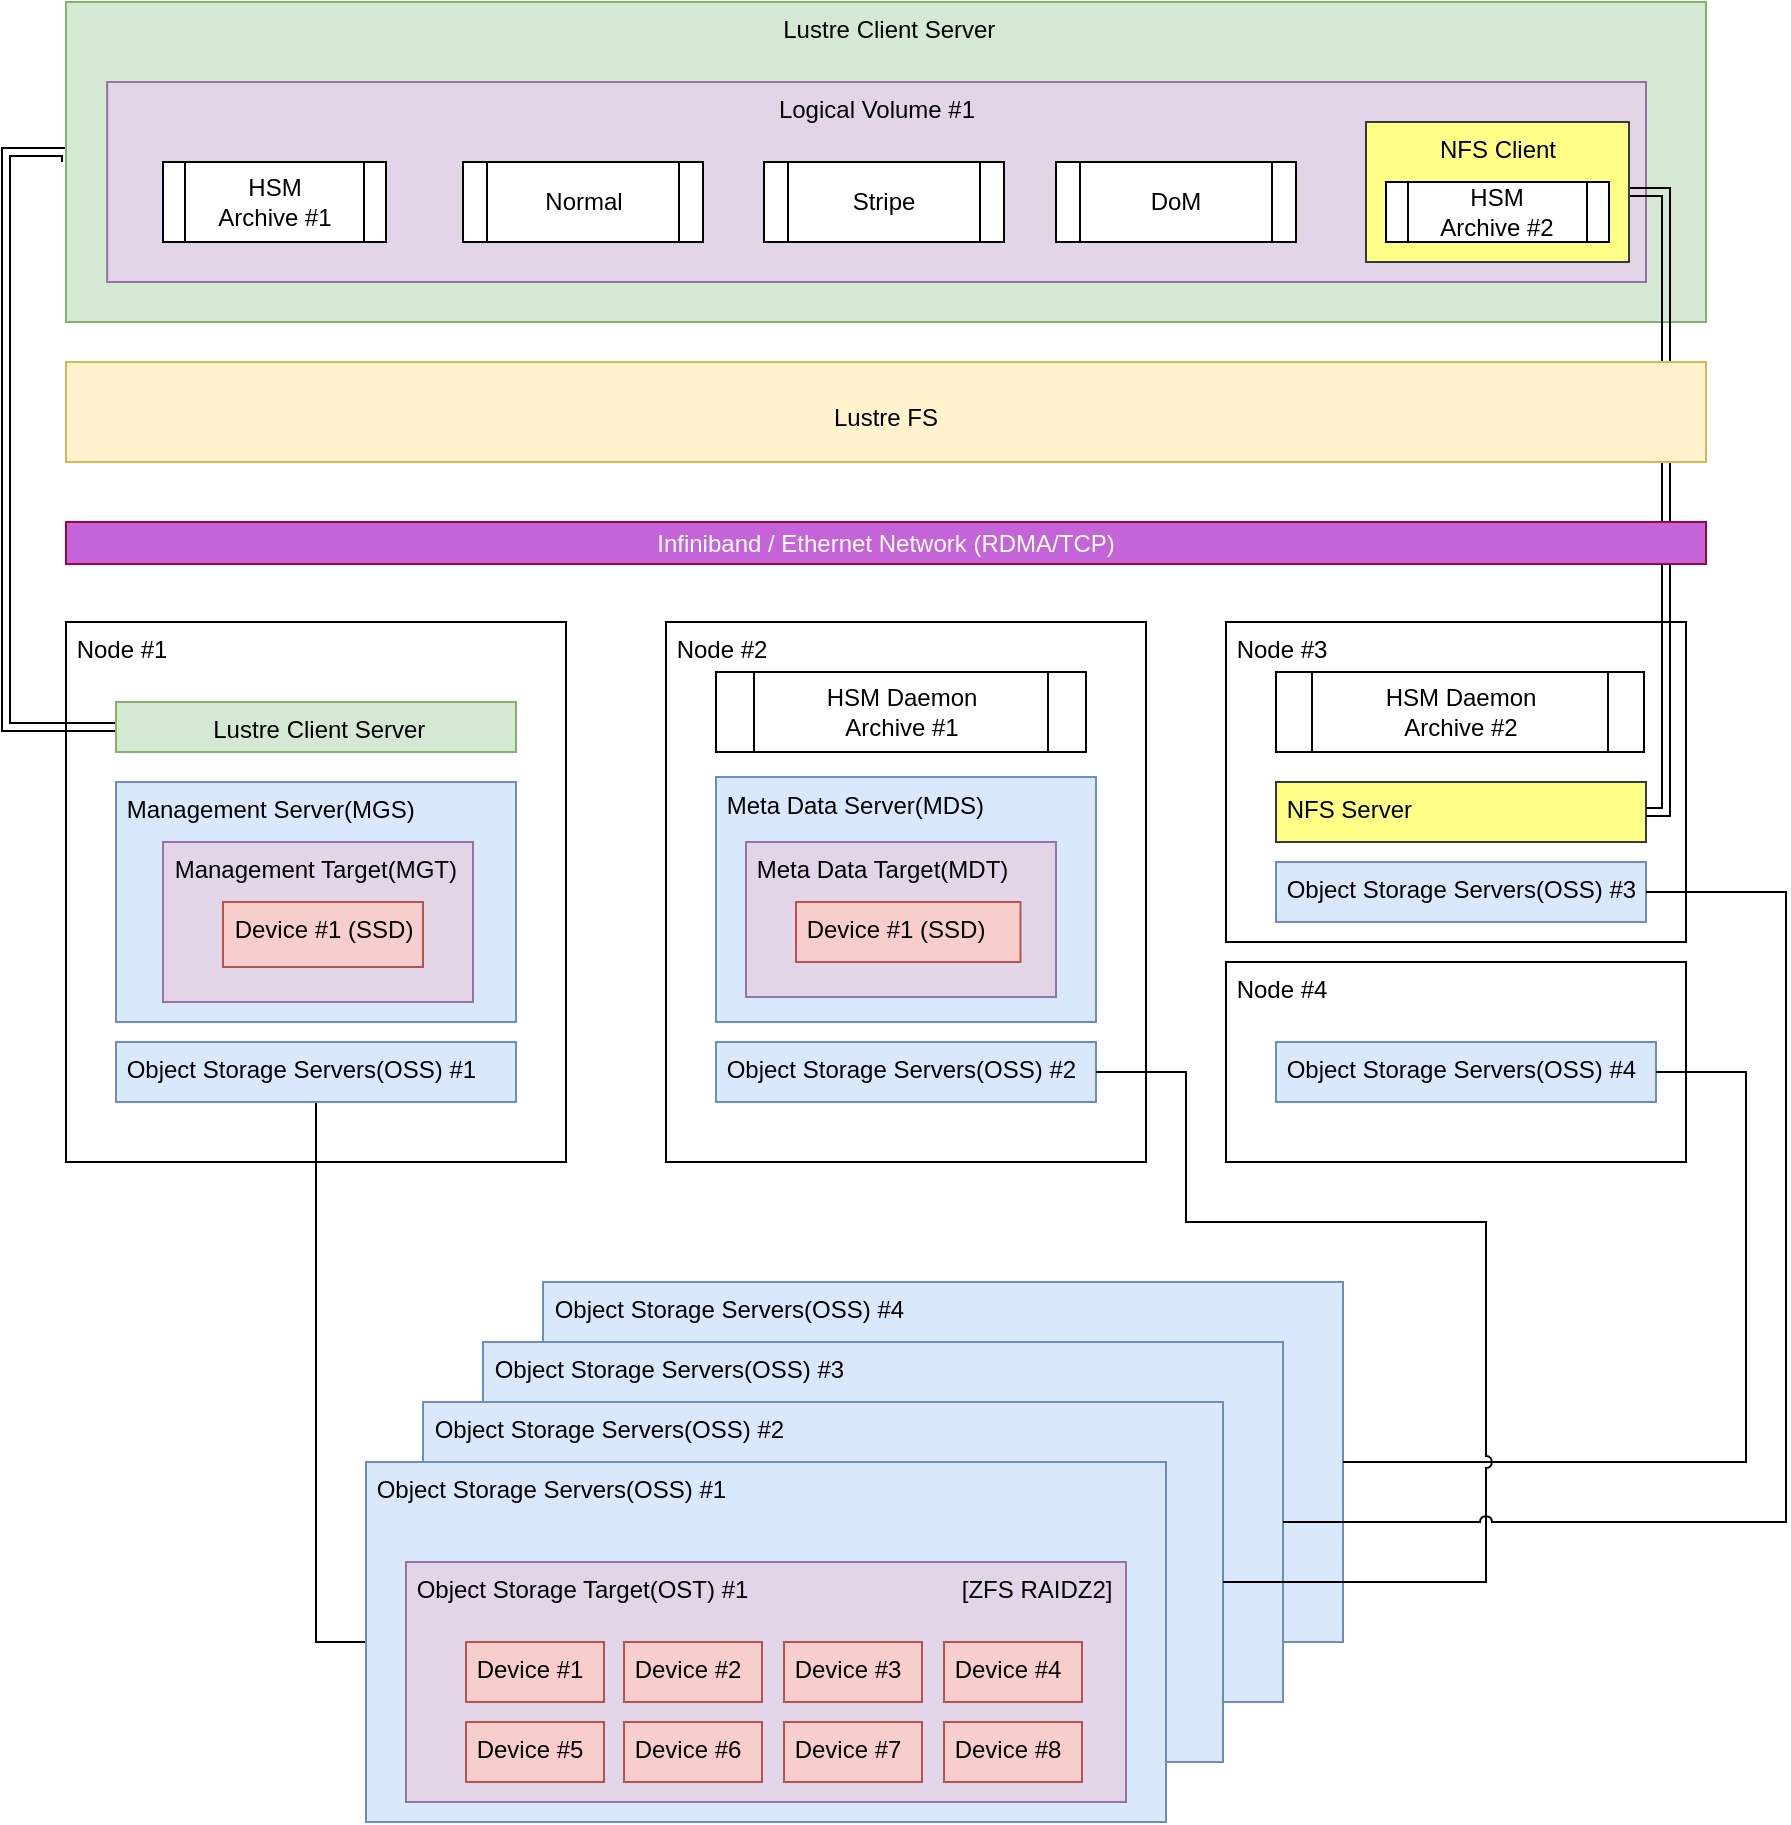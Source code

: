 <mxfile version="20.0.4" type="github" pages="2">
  <diagram id="fS_jw96vKjEwGfNcRvxQ" name="Page-1">
    <mxGraphModel dx="1422" dy="762" grid="1" gridSize="10" guides="1" tooltips="1" connect="1" arrows="1" fold="1" page="1" pageScale="1" pageWidth="827" pageHeight="1169" math="0" shadow="0">
      <root>
        <mxCell id="0" />
        <mxCell id="1" parent="0" />
        <mxCell id="qtY3qh8mTVoA4nLyecrv-3" value="&amp;nbsp;Node #1&amp;nbsp;&lt;br&gt;" style="rounded=0;whiteSpace=wrap;html=1;align=left;verticalAlign=top;" parent="1" vertex="1">
          <mxGeometry x="80" y="330" width="250" height="270" as="geometry" />
        </mxCell>
        <mxCell id="ozoCwilBdho515e5NpQp-2" value="&amp;nbsp;Management Server(MGS)" style="rounded=0;whiteSpace=wrap;html=1;align=left;verticalAlign=top;fillColor=#dae8fc;strokeColor=#6c8ebf;" parent="1" vertex="1">
          <mxGeometry x="105" y="410" width="200" height="120" as="geometry" />
        </mxCell>
        <mxCell id="ozoCwilBdho515e5NpQp-18" value="&amp;nbsp;Management Target(MGT)" style="rounded=0;whiteSpace=wrap;html=1;align=left;verticalAlign=top;fillColor=#e1d5e7;strokeColor=#9673a6;" parent="1" vertex="1">
          <mxGeometry x="128.5" y="440" width="155" height="80" as="geometry" />
        </mxCell>
        <mxCell id="ozoCwilBdho515e5NpQp-19" value="&lt;div style=&quot;text-align: center;&quot;&gt;&lt;span style=&quot;background-color: initial;&quot;&gt;&amp;nbsp;Device #1&amp;nbsp;&lt;/span&gt;&lt;span style=&quot;background-color: initial;&quot;&gt;(SSD)&lt;/span&gt;&lt;/div&gt;" style="rounded=0;whiteSpace=wrap;html=1;align=left;verticalAlign=top;fillColor=#f8cecc;strokeColor=#b85450;" parent="1" vertex="1">
          <mxGeometry x="158.5" y="470" width="100" height="32.5" as="geometry" />
        </mxCell>
        <mxCell id="tVN6Rmb8Bz77yazrLn0k-1" value="&amp;nbsp;Object Storage Servers(OSS) #4" style="rounded=0;whiteSpace=wrap;html=1;align=left;verticalAlign=top;fillColor=#dae8fc;strokeColor=#6c8ebf;" parent="1" vertex="1">
          <mxGeometry x="318.5" y="660" width="400" height="180" as="geometry" />
        </mxCell>
        <mxCell id="tVN6Rmb8Bz77yazrLn0k-2" value="&amp;nbsp;Object Storage Servers(OSS) #3" style="rounded=0;whiteSpace=wrap;html=1;align=left;verticalAlign=top;fillColor=#dae8fc;strokeColor=#6c8ebf;" parent="1" vertex="1">
          <mxGeometry x="288.5" y="690" width="400" height="180" as="geometry" />
        </mxCell>
        <mxCell id="tVN6Rmb8Bz77yazrLn0k-3" value="&amp;nbsp;Object Storage Servers(OSS) #2" style="rounded=0;whiteSpace=wrap;html=1;align=left;verticalAlign=top;fillColor=#dae8fc;strokeColor=#6c8ebf;" parent="1" vertex="1">
          <mxGeometry x="258.5" y="720" width="400" height="180" as="geometry" />
        </mxCell>
        <mxCell id="tVN6Rmb8Bz77yazrLn0k-37" style="edgeStyle=orthogonalEdgeStyle;rounded=0;orthogonalLoop=1;jettySize=auto;html=1;exitX=0;exitY=0.5;exitDx=0;exitDy=0;fontSize=12;endArrow=none;endFill=0;" parent="1" source="tVN6Rmb8Bz77yazrLn0k-4" target="tVN6Rmb8Bz77yazrLn0k-14" edge="1">
          <mxGeometry relative="1" as="geometry" />
        </mxCell>
        <mxCell id="tVN6Rmb8Bz77yazrLn0k-4" value="&amp;nbsp;Object Storage Servers(OSS) #1" style="rounded=0;whiteSpace=wrap;html=1;align=left;verticalAlign=top;fillColor=#dae8fc;strokeColor=#6c8ebf;" parent="1" vertex="1">
          <mxGeometry x="230" y="750" width="400" height="180" as="geometry" />
        </mxCell>
        <mxCell id="tVN6Rmb8Bz77yazrLn0k-5" value="&amp;nbsp;Object Storage Target(OST) #1&amp;nbsp; &amp;nbsp; &amp;nbsp; &amp;nbsp; &amp;nbsp; &amp;nbsp; &amp;nbsp; &amp;nbsp; &amp;nbsp; &amp;nbsp; &amp;nbsp; &amp;nbsp; &amp;nbsp; &amp;nbsp; &amp;nbsp; &amp;nbsp; [ZFS RAIDZ2]&amp;nbsp;" style="rounded=0;whiteSpace=wrap;html=1;align=left;verticalAlign=top;fillColor=#e1d5e7;strokeColor=#9673a6;" parent="1" vertex="1">
          <mxGeometry x="250" y="800" width="360" height="120" as="geometry" />
        </mxCell>
        <mxCell id="tVN6Rmb8Bz77yazrLn0k-6" value="&amp;nbsp;Device #1" style="rounded=0;whiteSpace=wrap;html=1;align=left;verticalAlign=top;fillColor=#f8cecc;strokeColor=#b85450;" parent="1" vertex="1">
          <mxGeometry x="280" y="840" width="69" height="30" as="geometry" />
        </mxCell>
        <mxCell id="tVN6Rmb8Bz77yazrLn0k-7" value="&amp;nbsp;Device #2" style="rounded=0;whiteSpace=wrap;html=1;align=left;verticalAlign=top;fillColor=#f8cecc;strokeColor=#b85450;" parent="1" vertex="1">
          <mxGeometry x="359" y="840" width="69" height="30" as="geometry" />
        </mxCell>
        <mxCell id="tVN6Rmb8Bz77yazrLn0k-8" value="&amp;nbsp;Device #3" style="rounded=0;whiteSpace=wrap;html=1;align=left;verticalAlign=top;fillColor=#f8cecc;strokeColor=#b85450;" parent="1" vertex="1">
          <mxGeometry x="439" y="840" width="69" height="30" as="geometry" />
        </mxCell>
        <mxCell id="tVN6Rmb8Bz77yazrLn0k-9" value="&amp;nbsp;Device #4" style="rounded=0;whiteSpace=wrap;html=1;align=left;verticalAlign=top;fillColor=#f8cecc;strokeColor=#b85450;" parent="1" vertex="1">
          <mxGeometry x="519" y="840" width="69" height="30" as="geometry" />
        </mxCell>
        <mxCell id="tVN6Rmb8Bz77yazrLn0k-10" value="&amp;nbsp;Device #5" style="rounded=0;whiteSpace=wrap;html=1;align=left;verticalAlign=top;fillColor=#f8cecc;strokeColor=#b85450;" parent="1" vertex="1">
          <mxGeometry x="280" y="880" width="69" height="30" as="geometry" />
        </mxCell>
        <mxCell id="tVN6Rmb8Bz77yazrLn0k-11" value="&amp;nbsp;Device #6" style="rounded=0;whiteSpace=wrap;html=1;align=left;verticalAlign=top;fillColor=#f8cecc;strokeColor=#b85450;" parent="1" vertex="1">
          <mxGeometry x="359" y="880" width="69" height="30" as="geometry" />
        </mxCell>
        <mxCell id="tVN6Rmb8Bz77yazrLn0k-12" value="&amp;nbsp;Device #7" style="rounded=0;whiteSpace=wrap;html=1;align=left;verticalAlign=top;fillColor=#f8cecc;strokeColor=#b85450;" parent="1" vertex="1">
          <mxGeometry x="439" y="880" width="69" height="30" as="geometry" />
        </mxCell>
        <mxCell id="tVN6Rmb8Bz77yazrLn0k-13" value="&amp;nbsp;Device #8" style="rounded=0;whiteSpace=wrap;html=1;align=left;verticalAlign=top;fillColor=#f8cecc;strokeColor=#b85450;" parent="1" vertex="1">
          <mxGeometry x="519" y="880" width="69" height="30" as="geometry" />
        </mxCell>
        <mxCell id="tVN6Rmb8Bz77yazrLn0k-14" value="&amp;nbsp;Object Storage Servers(OSS) #1" style="rounded=0;whiteSpace=wrap;html=1;align=left;verticalAlign=top;fillColor=#dae8fc;strokeColor=#6c8ebf;" parent="1" vertex="1">
          <mxGeometry x="105" y="540" width="200" height="30" as="geometry" />
        </mxCell>
        <mxCell id="tVN6Rmb8Bz77yazrLn0k-16" value="&amp;nbsp;Node #3" style="rounded=0;whiteSpace=wrap;html=1;align=left;verticalAlign=top;" parent="1" vertex="1">
          <mxGeometry x="660" y="330" width="230" height="160" as="geometry" />
        </mxCell>
        <mxCell id="tVN6Rmb8Bz77yazrLn0k-18" value="&amp;nbsp;Object Storage Servers(OSS) #3" style="rounded=0;whiteSpace=wrap;html=1;align=left;verticalAlign=top;fillColor=#dae8fc;strokeColor=#6c8ebf;" parent="1" vertex="1">
          <mxGeometry x="685" y="450" width="185" height="30" as="geometry" />
        </mxCell>
        <mxCell id="tVN6Rmb8Bz77yazrLn0k-19" value="&amp;nbsp;Node #4" style="rounded=0;whiteSpace=wrap;html=1;align=left;verticalAlign=top;" parent="1" vertex="1">
          <mxGeometry x="660" y="500" width="230" height="100" as="geometry" />
        </mxCell>
        <mxCell id="tVN6Rmb8Bz77yazrLn0k-20" value="&amp;nbsp;Object Storage Servers(OSS) #4" style="rounded=0;whiteSpace=wrap;html=1;align=left;verticalAlign=top;fillColor=#dae8fc;strokeColor=#6c8ebf;" parent="1" vertex="1">
          <mxGeometry x="685" y="540" width="190" height="30" as="geometry" />
        </mxCell>
        <mxCell id="tVN6Rmb8Bz77yazrLn0k-76" style="edgeStyle=orthogonalEdgeStyle;shape=link;rounded=0;orthogonalLoop=1;jettySize=auto;html=1;exitX=0;exitY=0.5;exitDx=0;exitDy=0;entryX=0;entryY=0.5;entryDx=0;entryDy=0;fontSize=12;endArrow=none;endFill=0;" parent="1" source="tVN6Rmb8Bz77yazrLn0k-29" target="tVN6Rmb8Bz77yazrLn0k-45" edge="1">
          <mxGeometry relative="1" as="geometry">
            <Array as="points">
              <mxPoint x="50" y="383" />
              <mxPoint x="50" y="95" />
            </Array>
          </mxGeometry>
        </mxCell>
        <mxCell id="tVN6Rmb8Bz77yazrLn0k-29" value="&amp;nbsp;Lustre Client Server" style="rounded=0;whiteSpace=wrap;html=1;align=center;verticalAlign=top;fillColor=#d5e8d4;strokeColor=#82b366;" parent="1" vertex="1">
          <mxGeometry x="105" y="370" width="200" height="25" as="geometry" />
        </mxCell>
        <mxCell id="tVN6Rmb8Bz77yazrLn0k-31" value="&amp;nbsp;Node #2" style="rounded=0;whiteSpace=wrap;html=1;align=left;verticalAlign=top;" parent="1" vertex="1">
          <mxGeometry x="380" y="330" width="240" height="270" as="geometry" />
        </mxCell>
        <mxCell id="tVN6Rmb8Bz77yazrLn0k-32" value="&amp;nbsp;Meta Data Server(MDS)" style="rounded=0;whiteSpace=wrap;html=1;align=left;verticalAlign=top;fillColor=#dae8fc;strokeColor=#6c8ebf;" parent="1" vertex="1">
          <mxGeometry x="405" y="407.5" width="190" height="122.5" as="geometry" />
        </mxCell>
        <mxCell id="tVN6Rmb8Bz77yazrLn0k-33" value="&amp;nbsp;Object Storage Servers(OSS) #2" style="rounded=0;whiteSpace=wrap;html=1;align=left;verticalAlign=top;fillColor=#dae8fc;strokeColor=#6c8ebf;" parent="1" vertex="1">
          <mxGeometry x="405" y="540" width="190" height="30" as="geometry" />
        </mxCell>
        <mxCell id="tVN6Rmb8Bz77yazrLn0k-34" value="&amp;nbsp;Meta Data Target(MDT)" style="rounded=0;whiteSpace=wrap;html=1;align=left;verticalAlign=top;fillColor=#e1d5e7;strokeColor=#9673a6;" parent="1" vertex="1">
          <mxGeometry x="420" y="440" width="155" height="77.5" as="geometry" />
        </mxCell>
        <mxCell id="tVN6Rmb8Bz77yazrLn0k-35" value="&lt;div style=&quot;text-align: center;&quot;&gt;&lt;span style=&quot;background-color: initial;&quot;&gt;&amp;nbsp;Device #1&amp;nbsp;&lt;/span&gt;&lt;span style=&quot;background-color: initial;&quot;&gt;(SSD)&lt;/span&gt;&lt;/div&gt;" style="rounded=0;whiteSpace=wrap;html=1;align=left;verticalAlign=top;fillColor=#f8cecc;strokeColor=#b85450;" parent="1" vertex="1">
          <mxGeometry x="445" y="470" width="112.25" height="30" as="geometry" />
        </mxCell>
        <mxCell id="tVN6Rmb8Bz77yazrLn0k-42" style="edgeStyle=orthogonalEdgeStyle;rounded=0;orthogonalLoop=1;jettySize=auto;html=1;exitX=1;exitY=0.5;exitDx=0;exitDy=0;entryX=1;entryY=0.5;entryDx=0;entryDy=0;fontSize=12;endArrow=none;endFill=0;jumpStyle=arc;" parent="1" source="tVN6Rmb8Bz77yazrLn0k-1" target="tVN6Rmb8Bz77yazrLn0k-20" edge="1">
          <mxGeometry relative="1" as="geometry">
            <Array as="points">
              <mxPoint x="920" y="750" />
              <mxPoint x="920" y="555" />
            </Array>
          </mxGeometry>
        </mxCell>
        <mxCell id="tVN6Rmb8Bz77yazrLn0k-43" style="edgeStyle=orthogonalEdgeStyle;rounded=0;orthogonalLoop=1;jettySize=auto;html=1;exitX=1;exitY=0.5;exitDx=0;exitDy=0;fontSize=12;endArrow=none;endFill=0;jumpStyle=arc;" parent="1" source="tVN6Rmb8Bz77yazrLn0k-3" target="tVN6Rmb8Bz77yazrLn0k-33" edge="1">
          <mxGeometry relative="1" as="geometry">
            <Array as="points">
              <mxPoint x="790" y="810" />
              <mxPoint x="790" y="630" />
              <mxPoint x="640" y="630" />
              <mxPoint x="640" y="555" />
            </Array>
          </mxGeometry>
        </mxCell>
        <mxCell id="tVN6Rmb8Bz77yazrLn0k-45" value="&amp;nbsp;Lustre Client Server" style="rounded=0;whiteSpace=wrap;html=1;align=center;verticalAlign=top;fillColor=#d5e8d4;strokeColor=#82b366;" parent="1" vertex="1">
          <mxGeometry x="80" y="20" width="820" height="160" as="geometry" />
        </mxCell>
        <mxCell id="tVN6Rmb8Bz77yazrLn0k-66" value="Logical Volume #1" style="rounded=0;whiteSpace=wrap;html=1;align=center;verticalAlign=top;fillColor=#e1d5e7;strokeColor=#9673a6;" parent="1" vertex="1">
          <mxGeometry x="100.57" y="60" width="769.43" height="100" as="geometry" />
        </mxCell>
        <mxCell id="tVN6Rmb8Bz77yazrLn0k-65" value="HSM&lt;br&gt;Archive #1" style="shape=process;whiteSpace=wrap;html=1;backgroundOutline=1;fontSize=12;" parent="1" vertex="1">
          <mxGeometry x="128.5" y="100" width="111.5" height="40" as="geometry" />
        </mxCell>
        <mxCell id="tVN6Rmb8Bz77yazrLn0k-77" value="Normal" style="shape=process;whiteSpace=wrap;html=1;backgroundOutline=1;fontSize=12;" parent="1" vertex="1">
          <mxGeometry x="278.5" y="100" width="120" height="40" as="geometry" />
        </mxCell>
        <mxCell id="tVN6Rmb8Bz77yazrLn0k-78" value="Stripe" style="shape=process;whiteSpace=wrap;html=1;backgroundOutline=1;fontSize=12;" parent="1" vertex="1">
          <mxGeometry x="429" y="100" width="120" height="40" as="geometry" />
        </mxCell>
        <mxCell id="tVN6Rmb8Bz77yazrLn0k-79" value="DoM" style="shape=process;whiteSpace=wrap;html=1;backgroundOutline=1;fontSize=12;" parent="1" vertex="1">
          <mxGeometry x="575" y="100" width="120" height="40" as="geometry" />
        </mxCell>
        <mxCell id="tVN6Rmb8Bz77yazrLn0k-80" value="HSM Daemon&lt;br&gt;Archive #1" style="shape=process;whiteSpace=wrap;html=1;backgroundOutline=1;fontSize=12;" parent="1" vertex="1">
          <mxGeometry x="405" y="355" width="185" height="40" as="geometry" />
        </mxCell>
        <mxCell id="tVN6Rmb8Bz77yazrLn0k-81" value="&amp;nbsp;NFS Server" style="rounded=0;whiteSpace=wrap;html=1;align=left;verticalAlign=top;fillColor=#ffff88;strokeColor=#36393d;" parent="1" vertex="1">
          <mxGeometry x="685" y="410" width="185" height="30" as="geometry" />
        </mxCell>
        <mxCell id="tVN6Rmb8Bz77yazrLn0k-82" value="HSM Daemon&lt;br&gt;Archive #2" style="shape=process;whiteSpace=wrap;html=1;backgroundOutline=1;fontSize=12;" parent="1" vertex="1">
          <mxGeometry x="685" y="355" width="184" height="40" as="geometry" />
        </mxCell>
        <mxCell id="tVN6Rmb8Bz77yazrLn0k-41" style="edgeStyle=orthogonalEdgeStyle;rounded=0;orthogonalLoop=1;jettySize=auto;html=1;exitX=1;exitY=0.5;exitDx=0;exitDy=0;entryX=1;entryY=0.5;entryDx=0;entryDy=0;fontSize=12;endArrow=none;endFill=0;jumpStyle=arc;" parent="1" source="tVN6Rmb8Bz77yazrLn0k-2" target="tVN6Rmb8Bz77yazrLn0k-18" edge="1">
          <mxGeometry relative="1" as="geometry">
            <Array as="points">
              <mxPoint x="940" y="780" />
              <mxPoint x="940" y="465" />
            </Array>
          </mxGeometry>
        </mxCell>
        <mxCell id="tVN6Rmb8Bz77yazrLn0k-88" style="edgeStyle=orthogonalEdgeStyle;shape=link;rounded=0;orthogonalLoop=1;jettySize=auto;html=1;exitX=1;exitY=0.5;exitDx=0;exitDy=0;entryX=1;entryY=0.5;entryDx=0;entryDy=0;fontSize=12;endArrow=none;endFill=0;" parent="1" source="tVN6Rmb8Bz77yazrLn0k-86" target="tVN6Rmb8Bz77yazrLn0k-81" edge="1">
          <mxGeometry relative="1" as="geometry">
            <Array as="points">
              <mxPoint x="880" y="115" />
              <mxPoint x="880" y="425" />
            </Array>
          </mxGeometry>
        </mxCell>
        <mxCell id="tVN6Rmb8Bz77yazrLn0k-86" value="NFS Client" style="rounded=0;whiteSpace=wrap;html=1;align=center;verticalAlign=top;fillColor=#ffff88;strokeColor=#36393d;" parent="1" vertex="1">
          <mxGeometry x="730" y="80" width="131.5" height="70" as="geometry" />
        </mxCell>
        <mxCell id="tVN6Rmb8Bz77yazrLn0k-44" value="Infiniband / Ethernet Network (RDMA/TCP)" style="rounded=0;whiteSpace=wrap;html=1;fillColor=#C563D8;strokeColor=#A50040;fontColor=#ffffff;" parent="1" vertex="1">
          <mxGeometry x="80" y="280" width="820" height="21" as="geometry" />
        </mxCell>
        <mxCell id="tVN6Rmb8Bz77yazrLn0k-26" value="&lt;font style=&quot;font-size: 12px;&quot;&gt;&lt;br&gt;Lustre FS&lt;/font&gt;" style="rounded=0;whiteSpace=wrap;html=1;align=center;verticalAlign=top;fillColor=#fff2cc;strokeColor=#d6b656;" parent="1" vertex="1">
          <mxGeometry x="80" y="200" width="820" height="50" as="geometry" />
        </mxCell>
        <mxCell id="tVN6Rmb8Bz77yazrLn0k-89" value="HSM&lt;br&gt;Archive #2" style="shape=process;whiteSpace=wrap;html=1;backgroundOutline=1;fontSize=12;" parent="1" vertex="1">
          <mxGeometry x="740" y="110" width="111.5" height="30" as="geometry" />
        </mxCell>
      </root>
    </mxGraphModel>
  </diagram>
  <diagram name="Lustre" id="M7yLaQcp8DG9QWbYyY-x">
    <mxGraphModel dx="1422" dy="762" grid="1" gridSize="10" guides="1" tooltips="1" connect="1" arrows="1" fold="1" page="1" pageScale="1" pageWidth="827" pageHeight="1169" math="0" shadow="0">
      <root>
        <mxCell id="Ua6ocKQZ1BY9bdP9Vu75-0" />
        <mxCell id="Ua6ocKQZ1BY9bdP9Vu75-1" parent="Ua6ocKQZ1BY9bdP9Vu75-0" />
        <mxCell id="Ua6ocKQZ1BY9bdP9Vu75-2" value="&amp;nbsp;Node #1&amp;nbsp;&lt;br&gt;" style="rounded=0;whiteSpace=wrap;html=1;align=left;verticalAlign=top;" vertex="1" parent="Ua6ocKQZ1BY9bdP9Vu75-1">
          <mxGeometry x="80" y="330" width="250" height="270" as="geometry" />
        </mxCell>
        <mxCell id="Ua6ocKQZ1BY9bdP9Vu75-3" value="&amp;nbsp;Management Server(MGS)" style="rounded=0;whiteSpace=wrap;html=1;align=left;verticalAlign=top;fillColor=#CCFFCC;strokeColor=#36393d;" vertex="1" parent="Ua6ocKQZ1BY9bdP9Vu75-1">
          <mxGeometry x="105" y="410" width="200" height="120" as="geometry" />
        </mxCell>
        <mxCell id="Ua6ocKQZ1BY9bdP9Vu75-4" value="&amp;nbsp;Management Target(MGT)" style="rounded=0;whiteSpace=wrap;html=1;align=left;verticalAlign=top;fillColor=#AA72FF;strokeColor=#9673a6;" vertex="1" parent="Ua6ocKQZ1BY9bdP9Vu75-1">
          <mxGeometry x="128.5" y="440" width="155" height="80" as="geometry" />
        </mxCell>
        <mxCell id="Ua6ocKQZ1BY9bdP9Vu75-5" value="&lt;div style=&quot;text-align: center;&quot;&gt;&lt;span style=&quot;background-color: initial;&quot;&gt;&amp;nbsp;Device #1&amp;nbsp;&lt;/span&gt;&lt;span style=&quot;background-color: initial;&quot;&gt;(SSD)&lt;/span&gt;&lt;/div&gt;" style="rounded=0;whiteSpace=wrap;html=1;align=left;verticalAlign=top;fillColor=#f8cecc;strokeColor=#b85450;" vertex="1" parent="Ua6ocKQZ1BY9bdP9Vu75-1">
          <mxGeometry x="155" y="470" width="100" height="32.5" as="geometry" />
        </mxCell>
        <mxCell id="Ua6ocKQZ1BY9bdP9Vu75-6" value="&amp;nbsp;Object Storage Servers(OSS) #4" style="rounded=0;whiteSpace=wrap;html=1;align=left;verticalAlign=top;fillColor=#dae8fc;strokeColor=#6c8ebf;" vertex="1" parent="Ua6ocKQZ1BY9bdP9Vu75-1">
          <mxGeometry x="318.5" y="660" width="400" height="180" as="geometry" />
        </mxCell>
        <mxCell id="Ua6ocKQZ1BY9bdP9Vu75-7" value="&amp;nbsp;Object Storage Servers(OSS) #3" style="rounded=0;whiteSpace=wrap;html=1;align=left;verticalAlign=top;fillColor=#dae8fc;strokeColor=#6c8ebf;" vertex="1" parent="Ua6ocKQZ1BY9bdP9Vu75-1">
          <mxGeometry x="288.5" y="690" width="400" height="180" as="geometry" />
        </mxCell>
        <mxCell id="Ua6ocKQZ1BY9bdP9Vu75-8" value="&amp;nbsp;Object Storage Servers(OSS) #2" style="rounded=0;whiteSpace=wrap;html=1;align=left;verticalAlign=top;fillColor=#dae8fc;strokeColor=#6c8ebf;" vertex="1" parent="Ua6ocKQZ1BY9bdP9Vu75-1">
          <mxGeometry x="258.5" y="720" width="400" height="180" as="geometry" />
        </mxCell>
        <mxCell id="fzEp9_sUrrtG1WN1y02f-19" style="edgeStyle=orthogonalEdgeStyle;rounded=0;jumpStyle=arc;orthogonalLoop=1;jettySize=auto;html=1;exitX=0;exitY=0.5;exitDx=0;exitDy=0;" edge="1" parent="Ua6ocKQZ1BY9bdP9Vu75-1" source="Ua6ocKQZ1BY9bdP9Vu75-10" target="Ua6ocKQZ1BY9bdP9Vu75-20">
          <mxGeometry relative="1" as="geometry" />
        </mxCell>
        <mxCell id="Ua6ocKQZ1BY9bdP9Vu75-10" value="&amp;nbsp;Object Storage Servers(OSS) #1" style="rounded=0;whiteSpace=wrap;html=1;align=left;verticalAlign=top;fillColor=#dae8fc;strokeColor=#6c8ebf;" vertex="1" parent="Ua6ocKQZ1BY9bdP9Vu75-1">
          <mxGeometry x="230" y="750" width="400" height="180" as="geometry" />
        </mxCell>
        <mxCell id="Ua6ocKQZ1BY9bdP9Vu75-11" value="&amp;nbsp;Object Storage Target(OST) #1&amp;nbsp; &amp;nbsp; &amp;nbsp; &amp;nbsp; &amp;nbsp; &amp;nbsp; &amp;nbsp; &amp;nbsp; &amp;nbsp; &amp;nbsp; &amp;nbsp; &amp;nbsp; &amp;nbsp; &amp;nbsp; &amp;nbsp; &amp;nbsp; [ZFS RAIDZ2]&amp;nbsp;" style="rounded=0;whiteSpace=wrap;html=1;align=left;verticalAlign=top;fillColor=#e1d5e7;strokeColor=#9673a6;" vertex="1" parent="Ua6ocKQZ1BY9bdP9Vu75-1">
          <mxGeometry x="250" y="800" width="360" height="120" as="geometry" />
        </mxCell>
        <mxCell id="Ua6ocKQZ1BY9bdP9Vu75-12" value="&amp;nbsp;Device #1" style="rounded=0;whiteSpace=wrap;html=1;align=left;verticalAlign=top;fillColor=#f8cecc;strokeColor=#b85450;" vertex="1" parent="Ua6ocKQZ1BY9bdP9Vu75-1">
          <mxGeometry x="280" y="840" width="69" height="30" as="geometry" />
        </mxCell>
        <mxCell id="Ua6ocKQZ1BY9bdP9Vu75-13" value="&amp;nbsp;Device #2" style="rounded=0;whiteSpace=wrap;html=1;align=left;verticalAlign=top;fillColor=#f8cecc;strokeColor=#b85450;" vertex="1" parent="Ua6ocKQZ1BY9bdP9Vu75-1">
          <mxGeometry x="359" y="840" width="69" height="30" as="geometry" />
        </mxCell>
        <mxCell id="Ua6ocKQZ1BY9bdP9Vu75-14" value="&amp;nbsp;Device #3" style="rounded=0;whiteSpace=wrap;html=1;align=left;verticalAlign=top;fillColor=#f8cecc;strokeColor=#b85450;" vertex="1" parent="Ua6ocKQZ1BY9bdP9Vu75-1">
          <mxGeometry x="439" y="840" width="69" height="30" as="geometry" />
        </mxCell>
        <mxCell id="Ua6ocKQZ1BY9bdP9Vu75-15" value="&amp;nbsp;Device #4" style="rounded=0;whiteSpace=wrap;html=1;align=left;verticalAlign=top;fillColor=#f8cecc;strokeColor=#b85450;" vertex="1" parent="Ua6ocKQZ1BY9bdP9Vu75-1">
          <mxGeometry x="519" y="840" width="69" height="30" as="geometry" />
        </mxCell>
        <mxCell id="Ua6ocKQZ1BY9bdP9Vu75-16" value="&amp;nbsp;Device #5" style="rounded=0;whiteSpace=wrap;html=1;align=left;verticalAlign=top;fillColor=#f8cecc;strokeColor=#b85450;" vertex="1" parent="Ua6ocKQZ1BY9bdP9Vu75-1">
          <mxGeometry x="280" y="880" width="69" height="30" as="geometry" />
        </mxCell>
        <mxCell id="Ua6ocKQZ1BY9bdP9Vu75-17" value="&amp;nbsp;Device #6" style="rounded=0;whiteSpace=wrap;html=1;align=left;verticalAlign=top;fillColor=#f8cecc;strokeColor=#b85450;" vertex="1" parent="Ua6ocKQZ1BY9bdP9Vu75-1">
          <mxGeometry x="359" y="880" width="69" height="30" as="geometry" />
        </mxCell>
        <mxCell id="Ua6ocKQZ1BY9bdP9Vu75-18" value="&amp;nbsp;Device #7" style="rounded=0;whiteSpace=wrap;html=1;align=left;verticalAlign=top;fillColor=#f8cecc;strokeColor=#b85450;" vertex="1" parent="Ua6ocKQZ1BY9bdP9Vu75-1">
          <mxGeometry x="439" y="880" width="69" height="30" as="geometry" />
        </mxCell>
        <mxCell id="Ua6ocKQZ1BY9bdP9Vu75-19" value="&amp;nbsp;Device #8" style="rounded=0;whiteSpace=wrap;html=1;align=left;verticalAlign=top;fillColor=#f8cecc;strokeColor=#b85450;" vertex="1" parent="Ua6ocKQZ1BY9bdP9Vu75-1">
          <mxGeometry x="519" y="880" width="69" height="30" as="geometry" />
        </mxCell>
        <mxCell id="Ua6ocKQZ1BY9bdP9Vu75-20" value="&amp;nbsp;Object Storage Servers(OSS) #1" style="rounded=0;whiteSpace=wrap;html=1;align=left;verticalAlign=top;fillColor=#dae8fc;strokeColor=#6c8ebf;" vertex="1" parent="Ua6ocKQZ1BY9bdP9Vu75-1">
          <mxGeometry x="105" y="540" width="200" height="30" as="geometry" />
        </mxCell>
        <mxCell id="Ua6ocKQZ1BY9bdP9Vu75-21" value="&amp;nbsp;Node #3" style="rounded=0;whiteSpace=wrap;html=1;align=left;verticalAlign=top;" vertex="1" parent="Ua6ocKQZ1BY9bdP9Vu75-1">
          <mxGeometry x="660" y="330" width="230" height="270" as="geometry" />
        </mxCell>
        <mxCell id="Ua6ocKQZ1BY9bdP9Vu75-22" value="&amp;nbsp;Object Storage Servers(OSS) #3" style="rounded=0;whiteSpace=wrap;html=1;align=left;verticalAlign=top;fillColor=#dae8fc;strokeColor=#6c8ebf;" vertex="1" parent="Ua6ocKQZ1BY9bdP9Vu75-1">
          <mxGeometry x="682.5" y="540" width="185" height="30" as="geometry" />
        </mxCell>
        <mxCell id="Ua6ocKQZ1BY9bdP9Vu75-23" value="&amp;nbsp;Node #4" style="rounded=0;whiteSpace=wrap;html=1;align=left;verticalAlign=top;" vertex="1" parent="Ua6ocKQZ1BY9bdP9Vu75-1">
          <mxGeometry x="940" y="330" width="230" height="270" as="geometry" />
        </mxCell>
        <mxCell id="Ua6ocKQZ1BY9bdP9Vu75-24" value="&amp;nbsp;Object Storage Servers(OSS) #4" style="rounded=0;whiteSpace=wrap;html=1;align=left;verticalAlign=top;fillColor=#dae8fc;strokeColor=#6c8ebf;" vertex="1" parent="Ua6ocKQZ1BY9bdP9Vu75-1">
          <mxGeometry x="960" y="540" width="190" height="30" as="geometry" />
        </mxCell>
        <mxCell id="Ua6ocKQZ1BY9bdP9Vu75-25" style="edgeStyle=orthogonalEdgeStyle;shape=link;rounded=0;orthogonalLoop=1;jettySize=auto;html=1;exitX=0;exitY=0.5;exitDx=0;exitDy=0;entryX=0;entryY=0.5;entryDx=0;entryDy=0;fontSize=12;endArrow=none;endFill=0;" edge="1" parent="Ua6ocKQZ1BY9bdP9Vu75-1" source="Ua6ocKQZ1BY9bdP9Vu75-26" target="Ua6ocKQZ1BY9bdP9Vu75-34">
          <mxGeometry relative="1" as="geometry">
            <Array as="points">
              <mxPoint x="50" y="383" />
              <mxPoint x="50" y="95" />
            </Array>
          </mxGeometry>
        </mxCell>
        <mxCell id="Ua6ocKQZ1BY9bdP9Vu75-26" value="&amp;nbsp;Lustre Client Server" style="rounded=0;whiteSpace=wrap;html=1;align=center;verticalAlign=top;fillColor=#d5e8d4;strokeColor=#82b366;" vertex="1" parent="Ua6ocKQZ1BY9bdP9Vu75-1">
          <mxGeometry x="105" y="370" width="200" height="25" as="geometry" />
        </mxCell>
        <mxCell id="Ua6ocKQZ1BY9bdP9Vu75-27" value="&amp;nbsp;Node #2" style="rounded=0;whiteSpace=wrap;html=1;align=left;verticalAlign=top;" vertex="1" parent="Ua6ocKQZ1BY9bdP9Vu75-1">
          <mxGeometry x="380" y="330" width="240" height="270" as="geometry" />
        </mxCell>
        <mxCell id="Ua6ocKQZ1BY9bdP9Vu75-28" value="&amp;nbsp;Meta Data Server(MDS)" style="rounded=0;whiteSpace=wrap;html=1;align=left;verticalAlign=top;fillColor=#99FFCC;strokeColor=#36393d;" vertex="1" parent="Ua6ocKQZ1BY9bdP9Vu75-1">
          <mxGeometry x="405" y="407.5" width="190" height="122.5" as="geometry" />
        </mxCell>
        <mxCell id="Ua6ocKQZ1BY9bdP9Vu75-29" value="&amp;nbsp;Object Storage Servers(OSS) #2" style="rounded=0;whiteSpace=wrap;html=1;align=left;verticalAlign=top;fillColor=#dae8fc;strokeColor=#6c8ebf;" vertex="1" parent="Ua6ocKQZ1BY9bdP9Vu75-1">
          <mxGeometry x="405" y="540" width="190" height="30" as="geometry" />
        </mxCell>
        <mxCell id="Ua6ocKQZ1BY9bdP9Vu75-30" value="&amp;nbsp;Meta Data Target(MDT)" style="rounded=0;whiteSpace=wrap;html=1;align=left;verticalAlign=top;fillColor=#F499FF;strokeColor=#9673a6;" vertex="1" parent="Ua6ocKQZ1BY9bdP9Vu75-1">
          <mxGeometry x="420" y="440" width="155" height="77.5" as="geometry" />
        </mxCell>
        <mxCell id="Ua6ocKQZ1BY9bdP9Vu75-31" value="&lt;div style=&quot;text-align: center;&quot;&gt;&lt;span style=&quot;background-color: initial;&quot;&gt;&amp;nbsp;Device #1&amp;nbsp;&lt;/span&gt;&lt;span style=&quot;background-color: initial;&quot;&gt;(SSD)&lt;/span&gt;&lt;/div&gt;" style="rounded=0;whiteSpace=wrap;html=1;align=left;verticalAlign=top;fillColor=#f8cecc;strokeColor=#b85450;" vertex="1" parent="Ua6ocKQZ1BY9bdP9Vu75-1">
          <mxGeometry x="443.88" y="471.25" width="112.25" height="30" as="geometry" />
        </mxCell>
        <mxCell id="Ua6ocKQZ1BY9bdP9Vu75-34" value="&amp;nbsp;Lustre Client Server" style="rounded=0;whiteSpace=wrap;html=1;align=center;verticalAlign=top;fillColor=#d5e8d4;strokeColor=#82b366;" vertex="1" parent="Ua6ocKQZ1BY9bdP9Vu75-1">
          <mxGeometry x="80" y="20" width="820" height="160" as="geometry" />
        </mxCell>
        <mxCell id="Ua6ocKQZ1BY9bdP9Vu75-35" value="Logical Volume #1" style="rounded=0;whiteSpace=wrap;html=1;align=center;verticalAlign=top;fillColor=#e1d5e7;strokeColor=#9673a6;" vertex="1" parent="Ua6ocKQZ1BY9bdP9Vu75-1">
          <mxGeometry x="100.57" y="60" width="769.43" height="100" as="geometry" />
        </mxCell>
        <mxCell id="fzEp9_sUrrtG1WN1y02f-7" style="edgeStyle=orthogonalEdgeStyle;rounded=0;jumpStyle=arc;orthogonalLoop=1;jettySize=auto;html=1;exitX=0.45;exitY=1.033;exitDx=0;exitDy=0;exitPerimeter=0;" edge="1" parent="Ua6ocKQZ1BY9bdP9Vu75-1" source="fzEp9_sUrrtG1WN1y02f-10" target="Ua6ocKQZ1BY9bdP9Vu75-40">
          <mxGeometry relative="1" as="geometry">
            <mxPoint x="184.25" y="140" as="sourcePoint" />
            <Array as="points">
              <mxPoint x="184" y="142" />
              <mxPoint x="184" y="270" />
              <mxPoint x="498" y="270" />
            </Array>
          </mxGeometry>
        </mxCell>
        <mxCell id="Ua6ocKQZ1BY9bdP9Vu75-37" value="Normal" style="shape=process;whiteSpace=wrap;html=1;backgroundOutline=1;fontSize=12;" vertex="1" parent="Ua6ocKQZ1BY9bdP9Vu75-1">
          <mxGeometry x="278.5" y="100" width="120" height="40" as="geometry" />
        </mxCell>
        <mxCell id="Ua6ocKQZ1BY9bdP9Vu75-38" value="Stripe" style="shape=process;whiteSpace=wrap;html=1;backgroundOutline=1;fontSize=12;" vertex="1" parent="Ua6ocKQZ1BY9bdP9Vu75-1">
          <mxGeometry x="429" y="100" width="120" height="40" as="geometry" />
        </mxCell>
        <mxCell id="Ua6ocKQZ1BY9bdP9Vu75-39" value="DoM" style="shape=process;whiteSpace=wrap;html=1;backgroundOutline=1;fontSize=12;" vertex="1" parent="Ua6ocKQZ1BY9bdP9Vu75-1">
          <mxGeometry x="575" y="100" width="120" height="40" as="geometry" />
        </mxCell>
        <mxCell id="Ua6ocKQZ1BY9bdP9Vu75-40" value="HSM Daemon&lt;br&gt;Archive #1" style="shape=process;whiteSpace=wrap;html=1;backgroundOutline=1;fontSize=12;" vertex="1" parent="Ua6ocKQZ1BY9bdP9Vu75-1">
          <mxGeometry x="405" y="355" width="185" height="40" as="geometry" />
        </mxCell>
        <mxCell id="Ua6ocKQZ1BY9bdP9Vu75-41" value="&amp;nbsp;NFS Server" style="rounded=0;whiteSpace=wrap;html=1;align=left;verticalAlign=top;fillColor=#ffff88;strokeColor=#36393d;" vertex="1" parent="Ua6ocKQZ1BY9bdP9Vu75-1">
          <mxGeometry x="685" y="410" width="185" height="100" as="geometry" />
        </mxCell>
        <mxCell id="fzEp9_sUrrtG1WN1y02f-15" style="edgeStyle=orthogonalEdgeStyle;rounded=0;jumpStyle=arc;orthogonalLoop=1;jettySize=auto;html=1;exitX=0.5;exitY=1;exitDx=0;exitDy=0;entryX=0.5;entryY=0;entryDx=0;entryDy=0;" edge="1" parent="Ua6ocKQZ1BY9bdP9Vu75-1" source="Ua6ocKQZ1BY9bdP9Vu75-42" target="fzEp9_sUrrtG1WN1y02f-14">
          <mxGeometry relative="1" as="geometry" />
        </mxCell>
        <mxCell id="Ua6ocKQZ1BY9bdP9Vu75-42" value="HSM Daemon&lt;br&gt;Archive #2" style="shape=process;whiteSpace=wrap;html=1;backgroundOutline=1;fontSize=12;" vertex="1" parent="Ua6ocKQZ1BY9bdP9Vu75-1">
          <mxGeometry x="685" y="355" width="184" height="40" as="geometry" />
        </mxCell>
        <mxCell id="Ua6ocKQZ1BY9bdP9Vu75-45" value="NFS Client" style="rounded=0;whiteSpace=wrap;html=1;align=left;verticalAlign=top;fillColor=#ffff88;strokeColor=#36393d;" vertex="1" parent="Ua6ocKQZ1BY9bdP9Vu75-1">
          <mxGeometry x="960" y="405" width="190" height="110" as="geometry" />
        </mxCell>
        <mxCell id="fzEp9_sUrrtG1WN1y02f-8" style="edgeStyle=orthogonalEdgeStyle;rounded=0;jumpStyle=arc;orthogonalLoop=1;jettySize=auto;html=1;exitX=0.5;exitY=1;exitDx=0;exitDy=0;entryX=0.5;entryY=0;entryDx=0;entryDy=0;" edge="1" parent="Ua6ocKQZ1BY9bdP9Vu75-1" source="fzEp9_sUrrtG1WN1y02f-11" target="Ua6ocKQZ1BY9bdP9Vu75-42">
          <mxGeometry relative="1" as="geometry">
            <mxPoint x="790" y="140" as="sourcePoint" />
            <Array as="points">
              <mxPoint x="790" y="230" />
              <mxPoint x="777" y="230" />
            </Array>
          </mxGeometry>
        </mxCell>
        <mxCell id="fzEp9_sUrrtG1WN1y02f-10" value="HSM File #1&lt;br&gt;Archive #1" style="shape=parallelogram;perimeter=parallelogramPerimeter;whiteSpace=wrap;html=1;fixedSize=1;" vertex="1" parent="Ua6ocKQZ1BY9bdP9Vu75-1">
          <mxGeometry x="130" y="90" width="120" height="60" as="geometry" />
        </mxCell>
        <mxCell id="fzEp9_sUrrtG1WN1y02f-11" value="HSM File #2&lt;br&gt;Archive #2" style="shape=parallelogram;perimeter=parallelogramPerimeter;whiteSpace=wrap;html=1;fixedSize=1;" vertex="1" parent="Ua6ocKQZ1BY9bdP9Vu75-1">
          <mxGeometry x="730" y="90" width="120" height="60" as="geometry" />
        </mxCell>
        <mxCell id="Ua6ocKQZ1BY9bdP9Vu75-47" value="&lt;font style=&quot;font-size: 12px;&quot;&gt;&lt;br&gt;Lustre FS&lt;/font&gt;" style="rounded=0;whiteSpace=wrap;html=1;align=center;verticalAlign=top;fillColor=#fff2cc;strokeColor=#d6b656;" vertex="1" parent="Ua6ocKQZ1BY9bdP9Vu75-1">
          <mxGeometry x="80" y="200" width="820" height="50" as="geometry" />
        </mxCell>
        <mxCell id="Ua6ocKQZ1BY9bdP9Vu75-46" value="Infiniband / Ethernet Network (RDMA/TCP)" style="rounded=0;whiteSpace=wrap;html=1;fillColor=#C563D8;strokeColor=#A50040;fontColor=#ffffff;" vertex="1" parent="Ua6ocKQZ1BY9bdP9Vu75-1">
          <mxGeometry x="80" y="280" width="820" height="21" as="geometry" />
        </mxCell>
        <mxCell id="fzEp9_sUrrtG1WN1y02f-18" style="edgeStyle=orthogonalEdgeStyle;rounded=0;jumpStyle=arc;orthogonalLoop=1;jettySize=auto;html=1;exitX=1;exitY=0.5;exitDx=0;exitDy=0;entryX=0;entryY=0.5;entryDx=0;entryDy=0;" edge="1" parent="Ua6ocKQZ1BY9bdP9Vu75-1" source="fzEp9_sUrrtG1WN1y02f-14" target="fzEp9_sUrrtG1WN1y02f-17">
          <mxGeometry relative="1" as="geometry" />
        </mxCell>
        <mxCell id="fzEp9_sUrrtG1WN1y02f-14" value="HSM File #2&lt;br&gt;Archive #2" style="shape=parallelogram;perimeter=parallelogramPerimeter;whiteSpace=wrap;html=1;fixedSize=1;" vertex="1" parent="Ua6ocKQZ1BY9bdP9Vu75-1">
          <mxGeometry x="717" y="438.75" width="120" height="60" as="geometry" />
        </mxCell>
        <mxCell id="fzEp9_sUrrtG1WN1y02f-17" value="HSM File #2&lt;br&gt;Archive #2" style="shape=parallelogram;perimeter=parallelogramPerimeter;whiteSpace=wrap;html=1;fixedSize=1;" vertex="1" parent="Ua6ocKQZ1BY9bdP9Vu75-1">
          <mxGeometry x="995" y="438.75" width="120" height="60" as="geometry" />
        </mxCell>
        <mxCell id="fzEp9_sUrrtG1WN1y02f-23" style="edgeStyle=orthogonalEdgeStyle;rounded=0;jumpStyle=arc;orthogonalLoop=1;jettySize=auto;html=1;exitX=1;exitY=0.5;exitDx=0;exitDy=0;" edge="1" parent="Ua6ocKQZ1BY9bdP9Vu75-1" source="Ua6ocKQZ1BY9bdP9Vu75-8" target="Ua6ocKQZ1BY9bdP9Vu75-29">
          <mxGeometry relative="1" as="geometry">
            <Array as="points">
              <mxPoint x="750" y="810" />
              <mxPoint x="750" y="630" />
              <mxPoint x="500" y="630" />
            </Array>
          </mxGeometry>
        </mxCell>
        <mxCell id="fzEp9_sUrrtG1WN1y02f-21" style="edgeStyle=orthogonalEdgeStyle;rounded=0;jumpStyle=arc;orthogonalLoop=1;jettySize=auto;html=1;exitX=1;exitY=0.5;exitDx=0;exitDy=0;" edge="1" parent="Ua6ocKQZ1BY9bdP9Vu75-1" source="Ua6ocKQZ1BY9bdP9Vu75-7" target="Ua6ocKQZ1BY9bdP9Vu75-22">
          <mxGeometry relative="1" as="geometry" />
        </mxCell>
        <mxCell id="fzEp9_sUrrtG1WN1y02f-22" style="edgeStyle=orthogonalEdgeStyle;rounded=0;jumpStyle=arc;orthogonalLoop=1;jettySize=auto;html=1;exitX=1;exitY=0.5;exitDx=0;exitDy=0;" edge="1" parent="Ua6ocKQZ1BY9bdP9Vu75-1" source="Ua6ocKQZ1BY9bdP9Vu75-6" target="Ua6ocKQZ1BY9bdP9Vu75-24">
          <mxGeometry relative="1" as="geometry" />
        </mxCell>
      </root>
    </mxGraphModel>
  </diagram>
</mxfile>
